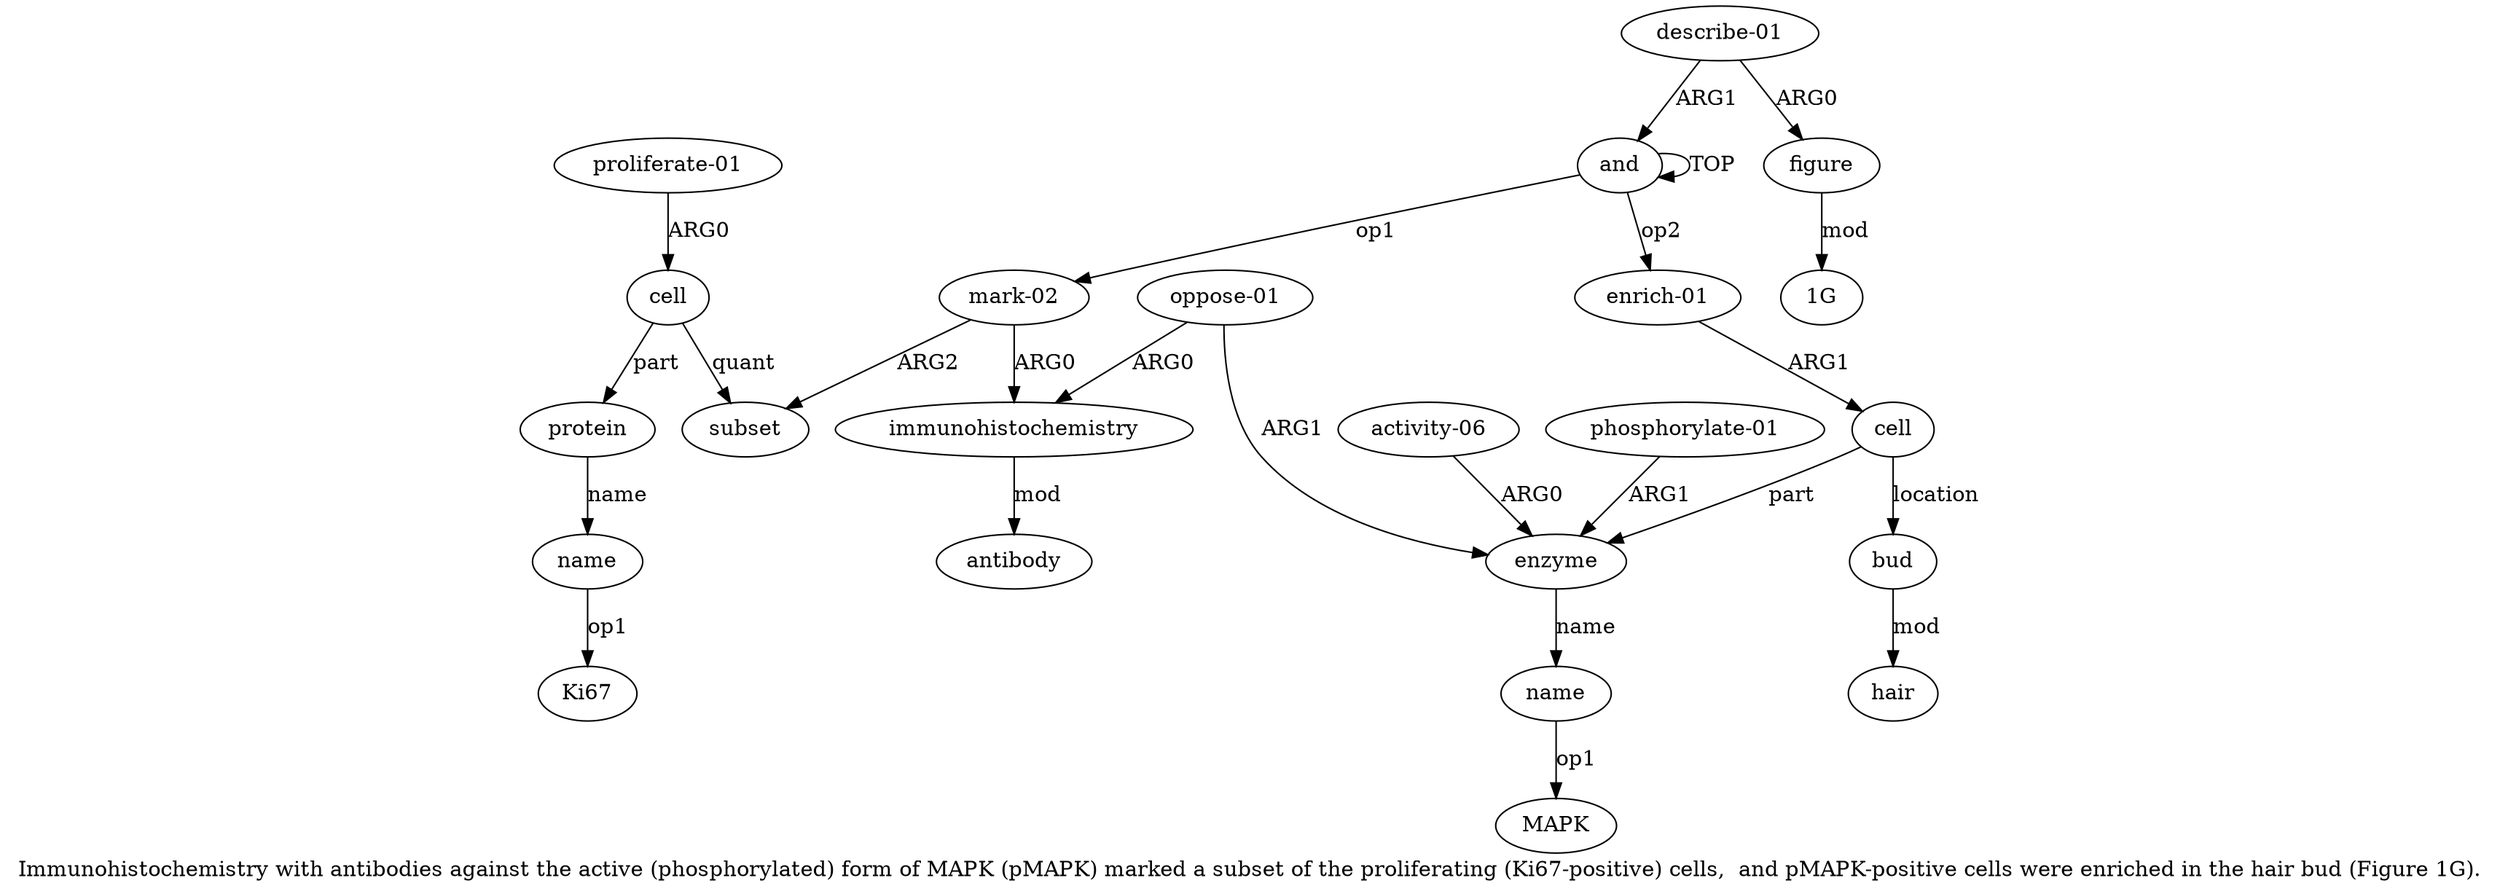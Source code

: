 digraph  {
	graph [label="Immunohistochemistry with antibodies against the active (phosphorylated) form of MAPK (pMAPK) marked a subset of the proliferating (\
Ki67-positive) cells,  and pMAPK-positive cells were enriched in the hair bud (Figure 1G)."];
	node [label="\N"];
	"a6 MAPK"	 [color=black,
		gold_ind=-1,
		gold_label=MAPK,
		label=MAPK,
		test_ind=-1,
		test_label=MAPK];
	"a19 1G"	 [color=black,
		gold_ind=-1,
		gold_label="1G",
		label="1G",
		test_ind=-1,
		test_label="1G"];
	a15	 [color=black,
		gold_ind=15,
		gold_label=cell,
		label=cell,
		test_ind=15,
		test_label=cell];
	a16	 [color=black,
		gold_ind=16,
		gold_label=bud,
		label=bud,
		test_ind=16,
		test_label=bud];
	a15 -> a16 [key=0,
	color=black,
	gold_label=location,
	label=location,
	test_label=location];
a5 [color=black,
	gold_ind=5,
	gold_label=enzyme,
	label=enzyme,
	test_ind=5,
	test_label=enzyme];
a15 -> a5 [key=0,
color=black,
gold_label=part,
label=part,
test_label=part];
a14 [color=black,
gold_ind=14,
gold_label="enrich-01",
label="enrich-01",
test_ind=14,
test_label="enrich-01"];
a14 -> a15 [key=0,
color=black,
gold_label=ARG1,
label=ARG1,
test_label=ARG1];
a17 [color=black,
gold_ind=17,
gold_label=hair,
label=hair,
test_ind=17,
test_label=hair];
a16 -> a17 [key=0,
color=black,
gold_label=mod,
label=mod,
test_label=mod];
a11 [color=black,
gold_ind=11,
gold_label="proliferate-01",
label="proliferate-01",
test_ind=11,
test_label="proliferate-01"];
a10 [color=black,
gold_ind=10,
gold_label=cell,
label=cell,
test_ind=10,
test_label=cell];
a11 -> a10 [key=0,
color=black,
gold_label=ARG0,
label=ARG0,
test_label=ARG0];
a12 [color=black,
gold_ind=12,
gold_label=protein,
label=protein,
test_ind=12,
test_label=protein];
a10 -> a12 [key=0,
color=black,
gold_label=part,
label=part,
test_label=part];
a9 [color=black,
gold_ind=9,
gold_label=subset,
label=subset,
test_ind=9,
test_label=subset];
a10 -> a9 [key=0,
color=black,
gold_label=quant,
label=quant,
test_label=quant];
a13 [color=black,
gold_ind=13,
gold_label=name,
label=name,
test_ind=13,
test_label=name];
"a13 Ki67" [color=black,
gold_ind=-1,
gold_label=Ki67,
label=Ki67,
test_ind=-1,
test_label=Ki67];
a13 -> "a13 Ki67" [key=0,
color=black,
gold_label=op1,
label=op1,
test_label=op1];
a12 -> a13 [key=0,
color=black,
gold_label=name,
label=name,
test_label=name];
a19 [color=black,
gold_ind=19,
gold_label=figure,
label=figure,
test_ind=19,
test_label=figure];
a19 -> "a19 1G" [key=0,
color=black,
gold_label=mod,
label=mod,
test_label=mod];
a18 [color=black,
gold_ind=18,
gold_label="describe-01",
label="describe-01",
test_ind=18,
test_label="describe-01"];
a18 -> a19 [key=0,
color=black,
gold_label=ARG0,
label=ARG0,
test_label=ARG0];
a0 [color=black,
gold_ind=0,
gold_label=and,
label=and,
test_ind=0,
test_label=and];
a18 -> a0 [key=0,
color=black,
gold_label=ARG1,
label=ARG1,
test_label=ARG1];
a1 [color=black,
gold_ind=1,
gold_label="mark-02",
label="mark-02",
test_ind=1,
test_label="mark-02"];
a2 [color=black,
gold_ind=2,
gold_label=immunohistochemistry,
label=immunohistochemistry,
test_ind=2,
test_label=immunohistochemistry];
a1 -> a2 [key=0,
color=black,
gold_label=ARG0,
label=ARG0,
test_label=ARG0];
a1 -> a9 [key=0,
color=black,
gold_label=ARG2,
label=ARG2,
test_label=ARG2];
a0 -> a14 [key=0,
color=black,
gold_label=op2,
label=op2,
test_label=op2];
a0 -> a1 [key=0,
color=black,
gold_label=op1,
label=op1,
test_label=op1];
a0 -> a0 [key=0,
color=black,
gold_label=TOP,
label=TOP,
test_label=TOP];
a3 [color=black,
gold_ind=3,
gold_label=antibody,
label=antibody,
test_ind=3,
test_label=antibody];
a2 -> a3 [key=0,
color=black,
gold_label=mod,
label=mod,
test_label=mod];
a6 [color=black,
gold_ind=6,
gold_label=name,
label=name,
test_ind=6,
test_label=name];
a5 -> a6 [key=0,
color=black,
gold_label=name,
label=name,
test_label=name];
a4 [color=black,
gold_ind=4,
gold_label="oppose-01",
label="oppose-01",
test_ind=4,
test_label="oppose-01"];
a4 -> a2 [key=0,
color=black,
gold_label=ARG0,
label=ARG0,
test_label=ARG0];
a4 -> a5 [key=0,
color=black,
gold_label=ARG1,
label=ARG1,
test_label=ARG1];
a7 [color=black,
gold_ind=7,
gold_label="activity-06",
label="activity-06",
test_ind=7,
test_label="activity-06"];
a7 -> a5 [key=0,
color=black,
gold_label=ARG0,
label=ARG0,
test_label=ARG0];
a6 -> "a6 MAPK" [key=0,
color=black,
gold_label=op1,
label=op1,
test_label=op1];
a8 [color=black,
gold_ind=8,
gold_label="phosphorylate-01",
label="phosphorylate-01",
test_ind=8,
test_label="phosphorylate-01"];
a8 -> a5 [key=0,
color=black,
gold_label=ARG1,
label=ARG1,
test_label=ARG1];
}
